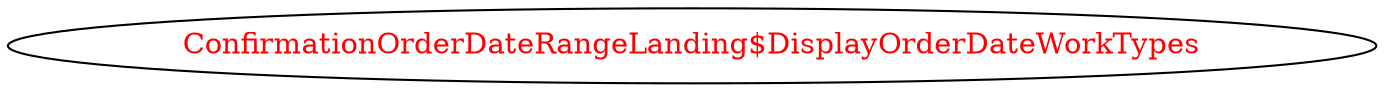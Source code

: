digraph dependencyGraph {
 concentrate=true;
 ranksep="2.0";
 rankdir="LR"; 
 splines="ortho";
"ConfirmationOrderDateRangeLanding$DisplayOrderDateWorkTypes" [fontcolor="red"];
}